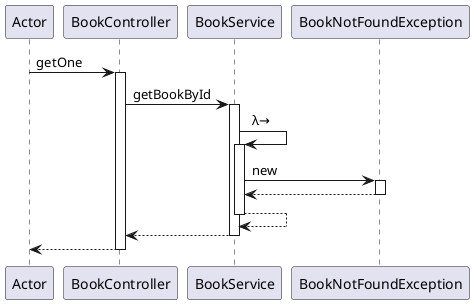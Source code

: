 @startuml
participant Actor
Actor -> BookController : getOne
activate BookController
BookController -> BookService : getBookById
activate BookService
BookService -> BookService : λ→
activate BookService
BookService -> BookNotFoundException : new
activate BookNotFoundException
BookNotFoundException --> BookService
deactivate BookNotFoundException
BookService --> BookService
deactivate BookService
BookService --> BookController
deactivate BookService
return
@enduml